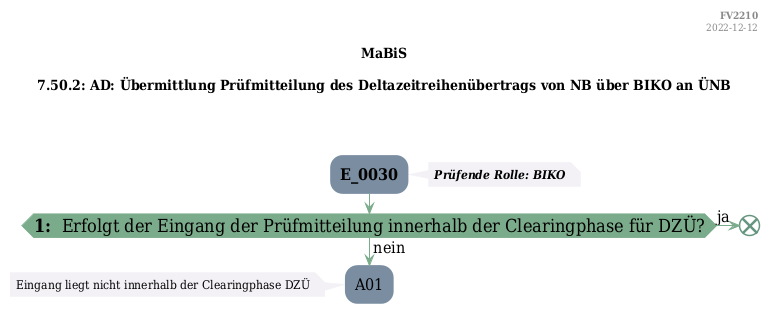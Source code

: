 @startuml
skinparam Shadowing false
skinparam NoteBorderColor #f3f1f6
skinparam NoteBackgroundColor #f3f1f6
skinparam NoteFontSize 12
skinparam ActivityBorderColor none
skinparam ActivityBackgroundColor #7a8da1
skinparam ActivityFontSize 16
skinparam ArrowColor #7aab8a
skinparam ArrowFontSize 16
skinparam ActivityDiamondBackgroundColor #7aab8a
skinparam ActivityDiamondBorderColor #7aab8a
skinparam ActivityDiamondFontSize 18
skinparam defaultFontName DejaVu Serif Condensed
skinparam ActivityEndColor #669580

header
<b>FV2210
2022-12-12
endheader

title
MaBiS

7.50.2: AD: Übermittlung Prüfmitteilung des Deltazeitreihenübertrags von NB über BIKO an ÜNB



end title
:<b>E_0030</b>;
note right
<b><i>Prüfende Rolle: BIKO
end note

if (<b>1: </b> Erfolgt der Eingang der Prüfmitteilung innerhalb der Clearingphase für DZÜ?) then (ja)
    end
else (nein)
    :A01;
    note left
        Eingang liegt nicht innerhalb der Clearingphase DZÜ
    endnote
    kill;
endif

@enduml

